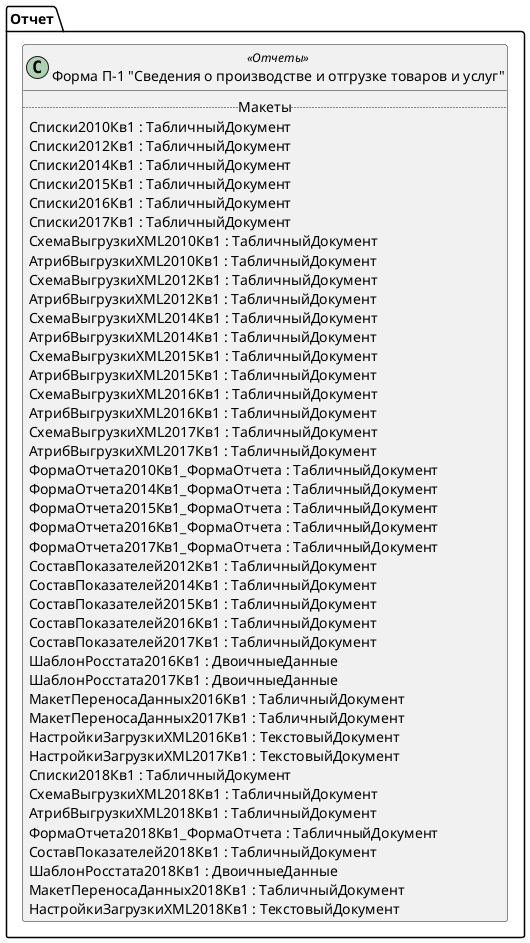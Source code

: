 ﻿@startuml РегламентированныйОтчетСтатистикаФормаП1
'!include templates.wsd
'..\include templates.wsd
class Отчет.РегламентированныйОтчетСтатистикаФормаП1 as "Форма П-1 "Сведения о производстве и отгрузке товаров и услуг"" <<Отчеты>>
{
..Макеты..
Списки2010Кв1 : ТабличныйДокумент
Списки2012Кв1 : ТабличныйДокумент
Списки2014Кв1 : ТабличныйДокумент
Списки2015Кв1 : ТабличныйДокумент
Списки2016Кв1 : ТабличныйДокумент
Списки2017Кв1 : ТабличныйДокумент
СхемаВыгрузкиXML2010Кв1 : ТабличныйДокумент
АтрибВыгрузкиXML2010Кв1 : ТабличныйДокумент
СхемаВыгрузкиXML2012Кв1 : ТабличныйДокумент
АтрибВыгрузкиXML2012Кв1 : ТабличныйДокумент
СхемаВыгрузкиXML2014Кв1 : ТабличныйДокумент
АтрибВыгрузкиXML2014Кв1 : ТабличныйДокумент
СхемаВыгрузкиXML2015Кв1 : ТабличныйДокумент
АтрибВыгрузкиXML2015Кв1 : ТабличныйДокумент
СхемаВыгрузкиXML2016Кв1 : ТабличныйДокумент
АтрибВыгрузкиXML2016Кв1 : ТабличныйДокумент
СхемаВыгрузкиXML2017Кв1 : ТабличныйДокумент
АтрибВыгрузкиXML2017Кв1 : ТабличныйДокумент
ФормаОтчета2010Кв1_ФормаОтчета : ТабличныйДокумент
ФормаОтчета2014Кв1_ФормаОтчета : ТабличныйДокумент
ФормаОтчета2015Кв1_ФормаОтчета : ТабличныйДокумент
ФормаОтчета2016Кв1_ФормаОтчета : ТабличныйДокумент
ФормаОтчета2017Кв1_ФормаОтчета : ТабличныйДокумент
СоставПоказателей2012Кв1 : ТабличныйДокумент
СоставПоказателей2014Кв1 : ТабличныйДокумент
СоставПоказателей2015Кв1 : ТабличныйДокумент
СоставПоказателей2016Кв1 : ТабличныйДокумент
СоставПоказателей2017Кв1 : ТабличныйДокумент
ШаблонРосстата2016Кв1 : ДвоичныеДанные
ШаблонРосстата2017Кв1 : ДвоичныеДанные
МакетПереносаДанных2016Кв1 : ТабличныйДокумент
МакетПереносаДанных2017Кв1 : ТабличныйДокумент
НастройкиЗагрузкиXML2016Кв1 : ТекстовыйДокумент
НастройкиЗагрузкиXML2017Кв1 : ТекстовыйДокумент
Списки2018Кв1 : ТабличныйДокумент
СхемаВыгрузкиXML2018Кв1 : ТабличныйДокумент
АтрибВыгрузкиXML2018Кв1 : ТабличныйДокумент
ФормаОтчета2018Кв1_ФормаОтчета : ТабличныйДокумент
СоставПоказателей2018Кв1 : ТабличныйДокумент
ШаблонРосстата2018Кв1 : ДвоичныеДанные
МакетПереносаДанных2018Кв1 : ТабличныйДокумент
НастройкиЗагрузкиXML2018Кв1 : ТекстовыйДокумент
}
@enduml
